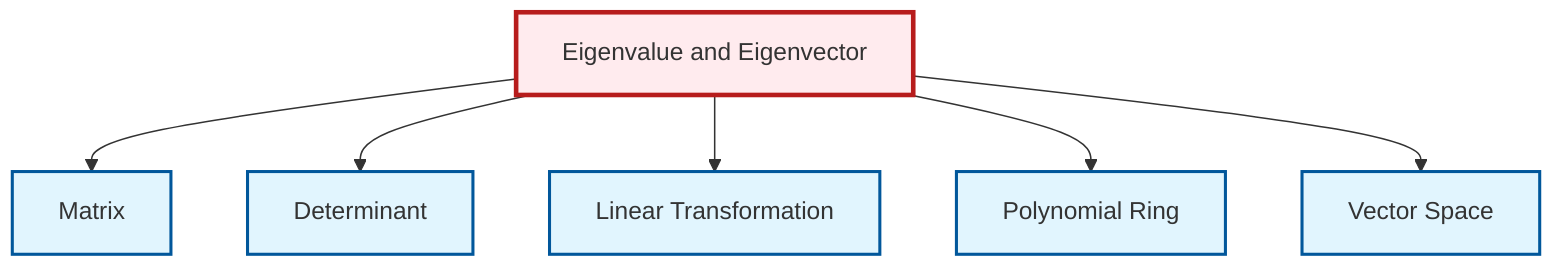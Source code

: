 graph TD
    classDef definition fill:#e1f5fe,stroke:#01579b,stroke-width:2px
    classDef theorem fill:#f3e5f5,stroke:#4a148c,stroke-width:2px
    classDef axiom fill:#fff3e0,stroke:#e65100,stroke-width:2px
    classDef example fill:#e8f5e9,stroke:#1b5e20,stroke-width:2px
    classDef current fill:#ffebee,stroke:#b71c1c,stroke-width:3px
    def-determinant["Determinant"]:::definition
    def-polynomial-ring["Polynomial Ring"]:::definition
    def-matrix["Matrix"]:::definition
    def-eigenvalue-eigenvector["Eigenvalue and Eigenvector"]:::definition
    def-linear-transformation["Linear Transformation"]:::definition
    def-vector-space["Vector Space"]:::definition
    def-eigenvalue-eigenvector --> def-matrix
    def-eigenvalue-eigenvector --> def-determinant
    def-eigenvalue-eigenvector --> def-linear-transformation
    def-eigenvalue-eigenvector --> def-polynomial-ring
    def-eigenvalue-eigenvector --> def-vector-space
    class def-eigenvalue-eigenvector current